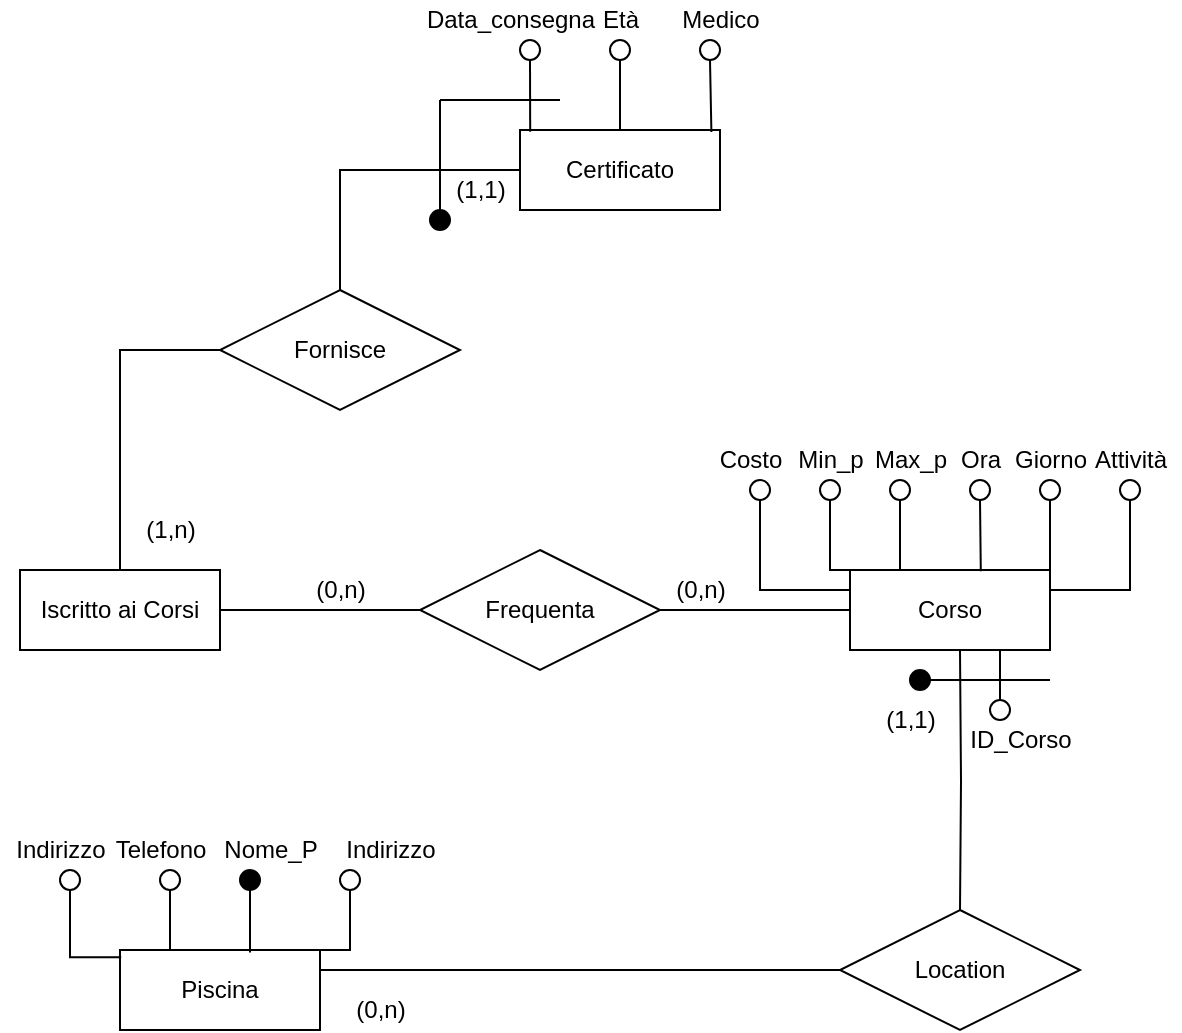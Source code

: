 <mxfile version="17.2.4" type="github">
  <diagram id="d3zhj-jW1eY70h2P2A8U" name="Page-1">
    <mxGraphModel dx="1021" dy="520" grid="1" gridSize="10" guides="1" tooltips="1" connect="1" arrows="1" fold="1" page="1" pageScale="1" pageWidth="1600" pageHeight="900" math="0" shadow="0">
      <root>
        <mxCell id="0" />
        <mxCell id="1" parent="0" />
        <mxCell id="YowGMLrNwcmP15zScVpi-30" style="edgeStyle=orthogonalEdgeStyle;rounded=0;orthogonalLoop=1;jettySize=auto;html=1;exitX=1;exitY=0.5;exitDx=0;exitDy=0;entryX=0;entryY=0.5;entryDx=0;entryDy=0;endArrow=none;endFill=0;" parent="1" source="YowGMLrNwcmP15zScVpi-1" target="YowGMLrNwcmP15zScVpi-5" edge="1">
          <mxGeometry relative="1" as="geometry" />
        </mxCell>
        <mxCell id="YowGMLrNwcmP15zScVpi-66" style="edgeStyle=orthogonalEdgeStyle;rounded=0;orthogonalLoop=1;jettySize=auto;html=1;exitX=0.5;exitY=0;exitDx=0;exitDy=0;entryX=0;entryY=0.5;entryDx=0;entryDy=0;endArrow=none;endFill=0;" parent="1" source="YowGMLrNwcmP15zScVpi-1" target="YowGMLrNwcmP15zScVpi-50" edge="1">
          <mxGeometry relative="1" as="geometry" />
        </mxCell>
        <mxCell id="YowGMLrNwcmP15zScVpi-1" value="Iscritto ai Corsi" style="whiteSpace=wrap;html=1;align=center;" parent="1" vertex="1">
          <mxGeometry x="290" y="405" width="100" height="40" as="geometry" />
        </mxCell>
        <mxCell id="YowGMLrNwcmP15zScVpi-2" style="edgeStyle=orthogonalEdgeStyle;rounded=0;orthogonalLoop=1;jettySize=auto;html=1;exitX=0.75;exitY=1;exitDx=0;exitDy=0;entryX=0.5;entryY=0;entryDx=0;entryDy=0;endArrow=none;endFill=0;fillColor=#000000;" parent="1" source="YowGMLrNwcmP15zScVpi-3" target="YowGMLrNwcmP15zScVpi-24" edge="1">
          <mxGeometry relative="1" as="geometry" />
        </mxCell>
        <mxCell id="YowGMLrNwcmP15zScVpi-3" value="Corso" style="whiteSpace=wrap;html=1;align=center;" parent="1" vertex="1">
          <mxGeometry x="705" y="405" width="100" height="40" as="geometry" />
        </mxCell>
        <mxCell id="YowGMLrNwcmP15zScVpi-4" style="edgeStyle=orthogonalEdgeStyle;rounded=0;orthogonalLoop=1;jettySize=auto;html=1;exitX=1;exitY=0.5;exitDx=0;exitDy=0;entryX=0;entryY=0.5;entryDx=0;entryDy=0;endArrow=none;endFill=0;fillColor=#000000;" parent="1" source="YowGMLrNwcmP15zScVpi-5" target="YowGMLrNwcmP15zScVpi-3" edge="1">
          <mxGeometry relative="1" as="geometry" />
        </mxCell>
        <mxCell id="YowGMLrNwcmP15zScVpi-5" value="Frequenta" style="shape=rhombus;perimeter=rhombusPerimeter;whiteSpace=wrap;html=1;align=center;" parent="1" vertex="1">
          <mxGeometry x="490" y="395" width="120" height="60" as="geometry" />
        </mxCell>
        <mxCell id="YowGMLrNwcmP15zScVpi-6" style="edgeStyle=orthogonalEdgeStyle;rounded=0;orthogonalLoop=1;jettySize=auto;html=1;exitX=0.5;exitY=1;exitDx=0;exitDy=0;entryX=0;entryY=0.25;entryDx=0;entryDy=0;endArrow=none;endFill=0;fillColor=#000000;" parent="1" source="YowGMLrNwcmP15zScVpi-7" target="YowGMLrNwcmP15zScVpi-3" edge="1">
          <mxGeometry relative="1" as="geometry" />
        </mxCell>
        <mxCell id="YowGMLrNwcmP15zScVpi-7" value="" style="ellipse;whiteSpace=wrap;html=1;aspect=fixed;" parent="1" vertex="1">
          <mxGeometry x="655" y="360" width="10" height="10" as="geometry" />
        </mxCell>
        <mxCell id="YowGMLrNwcmP15zScVpi-8" style="edgeStyle=orthogonalEdgeStyle;rounded=0;orthogonalLoop=1;jettySize=auto;html=1;exitX=0.5;exitY=1;exitDx=0;exitDy=0;entryX=0;entryY=0;entryDx=0;entryDy=0;endArrow=none;endFill=0;fillColor=#000000;" parent="1" source="YowGMLrNwcmP15zScVpi-9" target="YowGMLrNwcmP15zScVpi-3" edge="1">
          <mxGeometry relative="1" as="geometry">
            <Array as="points">
              <mxPoint x="695" y="405" />
            </Array>
          </mxGeometry>
        </mxCell>
        <mxCell id="YowGMLrNwcmP15zScVpi-9" value="" style="ellipse;whiteSpace=wrap;html=1;aspect=fixed;" parent="1" vertex="1">
          <mxGeometry x="690" y="360" width="10" height="10" as="geometry" />
        </mxCell>
        <mxCell id="YowGMLrNwcmP15zScVpi-10" style="edgeStyle=orthogonalEdgeStyle;rounded=0;orthogonalLoop=1;jettySize=auto;html=1;exitX=0.5;exitY=1;exitDx=0;exitDy=0;entryX=0.25;entryY=0;entryDx=0;entryDy=0;endArrow=none;endFill=0;fillColor=#000000;" parent="1" source="YowGMLrNwcmP15zScVpi-11" target="YowGMLrNwcmP15zScVpi-3" edge="1">
          <mxGeometry relative="1" as="geometry" />
        </mxCell>
        <mxCell id="YowGMLrNwcmP15zScVpi-11" value="" style="ellipse;whiteSpace=wrap;html=1;aspect=fixed;" parent="1" vertex="1">
          <mxGeometry x="725" y="360" width="10" height="10" as="geometry" />
        </mxCell>
        <mxCell id="YowGMLrNwcmP15zScVpi-12" style="edgeStyle=orthogonalEdgeStyle;rounded=0;orthogonalLoop=1;jettySize=auto;html=1;exitX=0.5;exitY=1;exitDx=0;exitDy=0;entryX=0.654;entryY=0.015;entryDx=0;entryDy=0;entryPerimeter=0;endArrow=none;endFill=0;fillColor=#000000;" parent="1" source="YowGMLrNwcmP15zScVpi-13" target="YowGMLrNwcmP15zScVpi-3" edge="1">
          <mxGeometry relative="1" as="geometry" />
        </mxCell>
        <mxCell id="YowGMLrNwcmP15zScVpi-13" value="" style="ellipse;whiteSpace=wrap;html=1;aspect=fixed;" parent="1" vertex="1">
          <mxGeometry x="765" y="360" width="10" height="10" as="geometry" />
        </mxCell>
        <mxCell id="YowGMLrNwcmP15zScVpi-14" value="Costo" style="text;html=1;align=center;verticalAlign=middle;resizable=0;points=[];autosize=1;strokeColor=none;fillColor=none;" parent="1" vertex="1">
          <mxGeometry x="630" y="340" width="50" height="20" as="geometry" />
        </mxCell>
        <mxCell id="YowGMLrNwcmP15zScVpi-15" value="Min_p" style="text;html=1;align=center;verticalAlign=middle;resizable=0;points=[];autosize=1;strokeColor=none;fillColor=none;" parent="1" vertex="1">
          <mxGeometry x="670" y="340" width="50" height="20" as="geometry" />
        </mxCell>
        <mxCell id="YowGMLrNwcmP15zScVpi-16" value="Max_p" style="text;html=1;align=center;verticalAlign=middle;resizable=0;points=[];autosize=1;strokeColor=none;fillColor=none;" parent="1" vertex="1">
          <mxGeometry x="710" y="340" width="50" height="20" as="geometry" />
        </mxCell>
        <mxCell id="YowGMLrNwcmP15zScVpi-17" value="Ora" style="text;html=1;align=center;verticalAlign=middle;resizable=0;points=[];autosize=1;strokeColor=none;fillColor=none;" parent="1" vertex="1">
          <mxGeometry x="750" y="340" width="40" height="20" as="geometry" />
        </mxCell>
        <mxCell id="YowGMLrNwcmP15zScVpi-18" style="edgeStyle=orthogonalEdgeStyle;rounded=0;orthogonalLoop=1;jettySize=auto;html=1;exitX=0.5;exitY=1;exitDx=0;exitDy=0;endArrow=none;endFill=0;fillColor=#000000;" parent="1" source="YowGMLrNwcmP15zScVpi-19" edge="1">
          <mxGeometry relative="1" as="geometry">
            <mxPoint x="805" y="410" as="targetPoint" />
          </mxGeometry>
        </mxCell>
        <mxCell id="YowGMLrNwcmP15zScVpi-19" value="" style="ellipse;whiteSpace=wrap;html=1;aspect=fixed;" parent="1" vertex="1">
          <mxGeometry x="800" y="360" width="10" height="10" as="geometry" />
        </mxCell>
        <mxCell id="YowGMLrNwcmP15zScVpi-20" value="Giorno" style="text;html=1;align=center;verticalAlign=middle;resizable=0;points=[];autosize=1;strokeColor=none;fillColor=none;" parent="1" vertex="1">
          <mxGeometry x="780" y="340" width="50" height="20" as="geometry" />
        </mxCell>
        <mxCell id="YowGMLrNwcmP15zScVpi-21" style="edgeStyle=orthogonalEdgeStyle;rounded=0;orthogonalLoop=1;jettySize=auto;html=1;exitX=0.5;exitY=1;exitDx=0;exitDy=0;entryX=1;entryY=0.25;entryDx=0;entryDy=0;endArrow=none;endFill=0;fillColor=#000000;" parent="1" source="YowGMLrNwcmP15zScVpi-22" target="YowGMLrNwcmP15zScVpi-3" edge="1">
          <mxGeometry relative="1" as="geometry" />
        </mxCell>
        <mxCell id="YowGMLrNwcmP15zScVpi-22" value="" style="ellipse;whiteSpace=wrap;html=1;aspect=fixed;" parent="1" vertex="1">
          <mxGeometry x="840" y="360" width="10" height="10" as="geometry" />
        </mxCell>
        <mxCell id="YowGMLrNwcmP15zScVpi-23" value="Attività" style="text;html=1;align=center;verticalAlign=middle;resizable=0;points=[];autosize=1;strokeColor=none;fillColor=none;" parent="1" vertex="1">
          <mxGeometry x="820" y="340" width="50" height="20" as="geometry" />
        </mxCell>
        <mxCell id="YowGMLrNwcmP15zScVpi-24" value="" style="ellipse;whiteSpace=wrap;html=1;aspect=fixed;" parent="1" vertex="1">
          <mxGeometry x="775" y="470" width="10" height="10" as="geometry" />
        </mxCell>
        <mxCell id="YowGMLrNwcmP15zScVpi-25" value="ID_Corso" style="text;html=1;align=center;verticalAlign=middle;resizable=0;points=[];autosize=1;strokeColor=none;fillColor=none;" parent="1" vertex="1">
          <mxGeometry x="755" y="480" width="70" height="20" as="geometry" />
        </mxCell>
        <mxCell id="YowGMLrNwcmP15zScVpi-26" value="" style="endArrow=none;html=1;rounded=0;fillColor=#000000;" parent="1" edge="1">
          <mxGeometry width="50" height="50" relative="1" as="geometry">
            <mxPoint x="745" y="460" as="sourcePoint" />
            <mxPoint x="805" y="460" as="targetPoint" />
          </mxGeometry>
        </mxCell>
        <mxCell id="YowGMLrNwcmP15zScVpi-27" value="" style="ellipse;whiteSpace=wrap;html=1;aspect=fixed;fillColor=#000000;" parent="1" vertex="1">
          <mxGeometry x="735" y="455" width="10" height="10" as="geometry" />
        </mxCell>
        <mxCell id="YowGMLrNwcmP15zScVpi-28" value="(0,n)" style="text;html=1;align=center;verticalAlign=middle;resizable=0;points=[];autosize=1;strokeColor=none;fillColor=none;" parent="1" vertex="1">
          <mxGeometry x="610" y="405" width="40" height="20" as="geometry" />
        </mxCell>
        <mxCell id="YowGMLrNwcmP15zScVpi-29" value="(1,1)" style="text;html=1;align=center;verticalAlign=middle;resizable=0;points=[];autosize=1;strokeColor=none;fillColor=none;" parent="1" vertex="1">
          <mxGeometry x="715" y="470" width="40" height="20" as="geometry" />
        </mxCell>
        <mxCell id="YowGMLrNwcmP15zScVpi-31" value="(0,n)" style="text;html=1;align=center;verticalAlign=middle;resizable=0;points=[];autosize=1;strokeColor=none;fillColor=none;" parent="1" vertex="1">
          <mxGeometry x="430" y="405" width="40" height="20" as="geometry" />
        </mxCell>
        <mxCell id="YowGMLrNwcmP15zScVpi-32" style="edgeStyle=orthogonalEdgeStyle;rounded=0;orthogonalLoop=1;jettySize=auto;html=1;exitX=0.5;exitY=1;exitDx=0;exitDy=0;entryX=0.5;entryY=0;entryDx=0;entryDy=0;endArrow=none;endFill=0;fillColor=#000000;" parent="1" target="YowGMLrNwcmP15zScVpi-35" edge="1">
          <mxGeometry relative="1" as="geometry">
            <mxPoint x="760" y="445" as="sourcePoint" />
          </mxGeometry>
        </mxCell>
        <mxCell id="YowGMLrNwcmP15zScVpi-33" value="Piscina" style="whiteSpace=wrap;html=1;align=center;" parent="1" vertex="1">
          <mxGeometry x="340" y="595" width="100" height="40" as="geometry" />
        </mxCell>
        <mxCell id="YowGMLrNwcmP15zScVpi-34" style="edgeStyle=orthogonalEdgeStyle;rounded=0;orthogonalLoop=1;jettySize=auto;html=1;exitX=0;exitY=0.5;exitDx=0;exitDy=0;entryX=1;entryY=0.25;entryDx=0;entryDy=0;endArrow=none;endFill=0;fillColor=#000000;" parent="1" source="YowGMLrNwcmP15zScVpi-35" target="YowGMLrNwcmP15zScVpi-33" edge="1">
          <mxGeometry relative="1" as="geometry" />
        </mxCell>
        <mxCell id="YowGMLrNwcmP15zScVpi-35" value="Location" style="shape=rhombus;perimeter=rhombusPerimeter;whiteSpace=wrap;html=1;align=center;" parent="1" vertex="1">
          <mxGeometry x="700" y="575" width="120" height="60" as="geometry" />
        </mxCell>
        <mxCell id="YowGMLrNwcmP15zScVpi-36" value="(0,n)" style="text;html=1;align=center;verticalAlign=middle;resizable=0;points=[];autosize=1;strokeColor=none;fillColor=none;" parent="1" vertex="1">
          <mxGeometry x="450" y="615" width="40" height="20" as="geometry" />
        </mxCell>
        <mxCell id="YowGMLrNwcmP15zScVpi-45" style="edgeStyle=orthogonalEdgeStyle;rounded=0;orthogonalLoop=1;jettySize=auto;html=1;exitX=0.5;exitY=1;exitDx=0;exitDy=0;entryX=0.006;entryY=0.09;entryDx=0;entryDy=0;entryPerimeter=0;endArrow=none;endFill=0;" parent="1" source="YowGMLrNwcmP15zScVpi-37" target="YowGMLrNwcmP15zScVpi-33" edge="1">
          <mxGeometry relative="1" as="geometry" />
        </mxCell>
        <mxCell id="YowGMLrNwcmP15zScVpi-37" value="" style="ellipse;whiteSpace=wrap;html=1;aspect=fixed;" parent="1" vertex="1">
          <mxGeometry x="310" y="555" width="10" height="10" as="geometry" />
        </mxCell>
        <mxCell id="YowGMLrNwcmP15zScVpi-47" style="edgeStyle=orthogonalEdgeStyle;rounded=0;orthogonalLoop=1;jettySize=auto;html=1;exitX=0.5;exitY=1;exitDx=0;exitDy=0;entryX=0.65;entryY=0.03;entryDx=0;entryDy=0;entryPerimeter=0;endArrow=none;endFill=0;" parent="1" source="YowGMLrNwcmP15zScVpi-38" target="YowGMLrNwcmP15zScVpi-33" edge="1">
          <mxGeometry relative="1" as="geometry" />
        </mxCell>
        <mxCell id="YowGMLrNwcmP15zScVpi-38" value="" style="ellipse;whiteSpace=wrap;html=1;aspect=fixed;fillColor=#000000;" parent="1" vertex="1">
          <mxGeometry x="400" y="555" width="10" height="10" as="geometry" />
        </mxCell>
        <mxCell id="YowGMLrNwcmP15zScVpi-39" value="Nome_P" style="text;html=1;align=center;verticalAlign=middle;resizable=0;points=[];autosize=1;strokeColor=none;fillColor=none;" parent="1" vertex="1">
          <mxGeometry x="385" y="535" width="60" height="20" as="geometry" />
        </mxCell>
        <mxCell id="YowGMLrNwcmP15zScVpi-40" value="Indirizzo" style="text;html=1;align=center;verticalAlign=middle;resizable=0;points=[];autosize=1;strokeColor=none;fillColor=none;" parent="1" vertex="1">
          <mxGeometry x="280" y="535" width="60" height="20" as="geometry" />
        </mxCell>
        <mxCell id="YowGMLrNwcmP15zScVpi-46" style="edgeStyle=orthogonalEdgeStyle;rounded=0;orthogonalLoop=1;jettySize=auto;html=1;exitX=0.5;exitY=1;exitDx=0;exitDy=0;entryX=0.25;entryY=0;entryDx=0;entryDy=0;endArrow=none;endFill=0;" parent="1" source="YowGMLrNwcmP15zScVpi-41" target="YowGMLrNwcmP15zScVpi-33" edge="1">
          <mxGeometry relative="1" as="geometry" />
        </mxCell>
        <mxCell id="YowGMLrNwcmP15zScVpi-41" value="" style="ellipse;whiteSpace=wrap;html=1;aspect=fixed;" parent="1" vertex="1">
          <mxGeometry x="360" y="555" width="10" height="10" as="geometry" />
        </mxCell>
        <mxCell id="YowGMLrNwcmP15zScVpi-42" value="Telefono" style="text;html=1;align=center;verticalAlign=middle;resizable=0;points=[];autosize=1;strokeColor=none;fillColor=none;" parent="1" vertex="1">
          <mxGeometry x="330" y="535" width="60" height="20" as="geometry" />
        </mxCell>
        <mxCell id="YowGMLrNwcmP15zScVpi-48" style="edgeStyle=orthogonalEdgeStyle;rounded=0;orthogonalLoop=1;jettySize=auto;html=1;exitX=0.5;exitY=1;exitDx=0;exitDy=0;entryX=1;entryY=0;entryDx=0;entryDy=0;endArrow=none;endFill=0;" parent="1" source="YowGMLrNwcmP15zScVpi-43" target="YowGMLrNwcmP15zScVpi-33" edge="1">
          <mxGeometry relative="1" as="geometry">
            <Array as="points">
              <mxPoint x="455" y="595" />
            </Array>
          </mxGeometry>
        </mxCell>
        <mxCell id="YowGMLrNwcmP15zScVpi-43" value="" style="ellipse;whiteSpace=wrap;html=1;aspect=fixed;" parent="1" vertex="1">
          <mxGeometry x="450" y="555" width="10" height="10" as="geometry" />
        </mxCell>
        <mxCell id="YowGMLrNwcmP15zScVpi-44" value="Indirizzo" style="text;html=1;align=center;verticalAlign=middle;resizable=0;points=[];autosize=1;strokeColor=none;fillColor=none;" parent="1" vertex="1">
          <mxGeometry x="445" y="535" width="60" height="20" as="geometry" />
        </mxCell>
        <mxCell id="YowGMLrNwcmP15zScVpi-49" style="edgeStyle=orthogonalEdgeStyle;rounded=0;orthogonalLoop=1;jettySize=auto;html=1;exitX=0.5;exitY=0;exitDx=0;exitDy=0;entryX=0;entryY=0.5;entryDx=0;entryDy=0;endArrow=none;endFill=0;fillColor=#000000;" parent="1" source="YowGMLrNwcmP15zScVpi-50" target="YowGMLrNwcmP15zScVpi-52" edge="1">
          <mxGeometry relative="1" as="geometry" />
        </mxCell>
        <mxCell id="YowGMLrNwcmP15zScVpi-50" value="Fornisce" style="shape=rhombus;perimeter=rhombusPerimeter;whiteSpace=wrap;html=1;align=center;" parent="1" vertex="1">
          <mxGeometry x="390" y="265" width="120" height="60" as="geometry" />
        </mxCell>
        <mxCell id="YowGMLrNwcmP15zScVpi-52" value="Certificato" style="whiteSpace=wrap;html=1;align=center;" parent="1" vertex="1">
          <mxGeometry x="540" y="185" width="100" height="40" as="geometry" />
        </mxCell>
        <mxCell id="YowGMLrNwcmP15zScVpi-55" style="edgeStyle=orthogonalEdgeStyle;rounded=0;orthogonalLoop=1;jettySize=auto;html=1;exitX=0.5;exitY=1;exitDx=0;exitDy=0;endArrow=none;endFill=0;fillColor=#000000;" parent="1" source="YowGMLrNwcmP15zScVpi-56" target="YowGMLrNwcmP15zScVpi-52" edge="1">
          <mxGeometry relative="1" as="geometry" />
        </mxCell>
        <mxCell id="YowGMLrNwcmP15zScVpi-56" value="" style="ellipse;whiteSpace=wrap;html=1;aspect=fixed;" parent="1" vertex="1">
          <mxGeometry x="585" y="140" width="10" height="10" as="geometry" />
        </mxCell>
        <mxCell id="YowGMLrNwcmP15zScVpi-57" style="edgeStyle=orthogonalEdgeStyle;rounded=0;orthogonalLoop=1;jettySize=auto;html=1;exitX=0.5;exitY=1;exitDx=0;exitDy=0;entryX=0.957;entryY=0.025;entryDx=0;entryDy=0;entryPerimeter=0;endArrow=none;endFill=0;fillColor=#000000;" parent="1" source="YowGMLrNwcmP15zScVpi-58" target="YowGMLrNwcmP15zScVpi-52" edge="1">
          <mxGeometry relative="1" as="geometry" />
        </mxCell>
        <mxCell id="YowGMLrNwcmP15zScVpi-58" value="" style="ellipse;whiteSpace=wrap;html=1;aspect=fixed;" parent="1" vertex="1">
          <mxGeometry x="630" y="140" width="10" height="10" as="geometry" />
        </mxCell>
        <mxCell id="YowGMLrNwcmP15zScVpi-61" value="Medico" style="text;html=1;align=center;verticalAlign=middle;resizable=0;points=[];autosize=1;strokeColor=none;fillColor=none;" parent="1" vertex="1">
          <mxGeometry x="615" y="120" width="50" height="20" as="geometry" />
        </mxCell>
        <mxCell id="YowGMLrNwcmP15zScVpi-62" value="Età" style="text;html=1;align=center;verticalAlign=middle;resizable=0;points=[];autosize=1;strokeColor=none;fillColor=none;" parent="1" vertex="1">
          <mxGeometry x="575" y="120" width="30" height="20" as="geometry" />
        </mxCell>
        <mxCell id="YowGMLrNwcmP15zScVpi-64" value="(1,1)" style="text;html=1;align=center;verticalAlign=middle;resizable=0;points=[];autosize=1;strokeColor=none;fillColor=none;" parent="1" vertex="1">
          <mxGeometry x="500" y="205" width="40" height="20" as="geometry" />
        </mxCell>
        <mxCell id="YowGMLrNwcmP15zScVpi-67" value="(1,n)" style="text;html=1;align=center;verticalAlign=middle;resizable=0;points=[];autosize=1;strokeColor=none;fillColor=none;" parent="1" vertex="1">
          <mxGeometry x="345" y="375" width="40" height="20" as="geometry" />
        </mxCell>
        <mxCell id="PnpzqVeqIKfyGFKJEq64-3" style="edgeStyle=orthogonalEdgeStyle;rounded=0;orthogonalLoop=1;jettySize=auto;html=1;exitX=0.5;exitY=1;exitDx=0;exitDy=0;entryX=0.051;entryY=0.021;entryDx=0;entryDy=0;entryPerimeter=0;endArrow=none;endFill=0;" edge="1" parent="1" source="PnpzqVeqIKfyGFKJEq64-1" target="YowGMLrNwcmP15zScVpi-52">
          <mxGeometry relative="1" as="geometry" />
        </mxCell>
        <mxCell id="PnpzqVeqIKfyGFKJEq64-1" value="" style="ellipse;whiteSpace=wrap;html=1;aspect=fixed;" vertex="1" parent="1">
          <mxGeometry x="540" y="140" width="10" height="10" as="geometry" />
        </mxCell>
        <mxCell id="PnpzqVeqIKfyGFKJEq64-2" value="Data_consegna" style="text;html=1;align=center;verticalAlign=middle;resizable=0;points=[];autosize=1;strokeColor=none;fillColor=none;" vertex="1" parent="1">
          <mxGeometry x="485" y="120" width="100" height="20" as="geometry" />
        </mxCell>
        <mxCell id="PnpzqVeqIKfyGFKJEq64-4" value="" style="endArrow=none;html=1;rounded=0;" edge="1" parent="1">
          <mxGeometry width="50" height="50" relative="1" as="geometry">
            <mxPoint x="500" y="230" as="sourcePoint" />
            <mxPoint x="500" y="170" as="targetPoint" />
          </mxGeometry>
        </mxCell>
        <mxCell id="PnpzqVeqIKfyGFKJEq64-5" value="" style="endArrow=none;html=1;rounded=0;" edge="1" parent="1">
          <mxGeometry width="50" height="50" relative="1" as="geometry">
            <mxPoint x="560" y="170" as="sourcePoint" />
            <mxPoint x="500" y="170" as="targetPoint" />
          </mxGeometry>
        </mxCell>
        <mxCell id="PnpzqVeqIKfyGFKJEq64-6" value="" style="ellipse;whiteSpace=wrap;html=1;aspect=fixed;fillColor=#000000;" vertex="1" parent="1">
          <mxGeometry x="495" y="225" width="10" height="10" as="geometry" />
        </mxCell>
      </root>
    </mxGraphModel>
  </diagram>
</mxfile>
